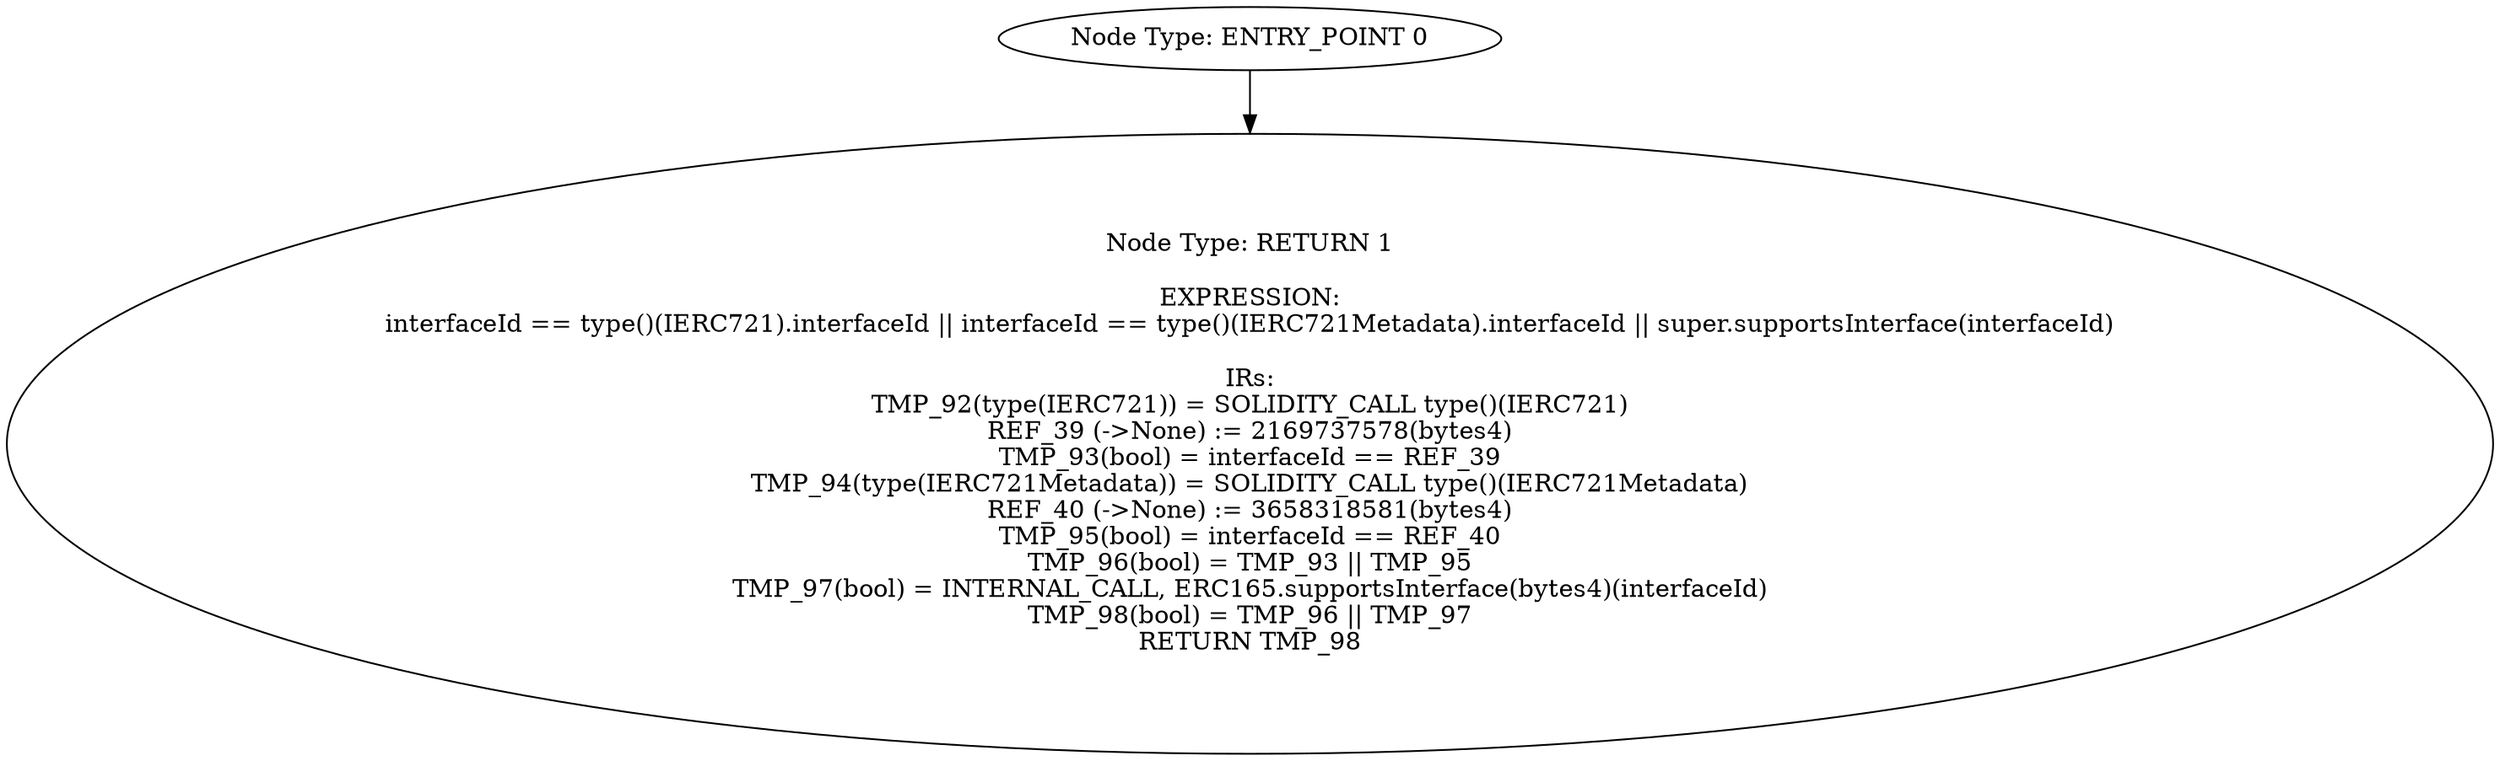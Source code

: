 digraph{
0[label="Node Type: ENTRY_POINT 0
"];
0->1;
1[label="Node Type: RETURN 1

EXPRESSION:
interfaceId == type()(IERC721).interfaceId || interfaceId == type()(IERC721Metadata).interfaceId || super.supportsInterface(interfaceId)

IRs:
TMP_92(type(IERC721)) = SOLIDITY_CALL type()(IERC721)
REF_39 (->None) := 2169737578(bytes4)
TMP_93(bool) = interfaceId == REF_39
TMP_94(type(IERC721Metadata)) = SOLIDITY_CALL type()(IERC721Metadata)
REF_40 (->None) := 3658318581(bytes4)
TMP_95(bool) = interfaceId == REF_40
TMP_96(bool) = TMP_93 || TMP_95
TMP_97(bool) = INTERNAL_CALL, ERC165.supportsInterface(bytes4)(interfaceId)
TMP_98(bool) = TMP_96 || TMP_97
RETURN TMP_98"];
}

